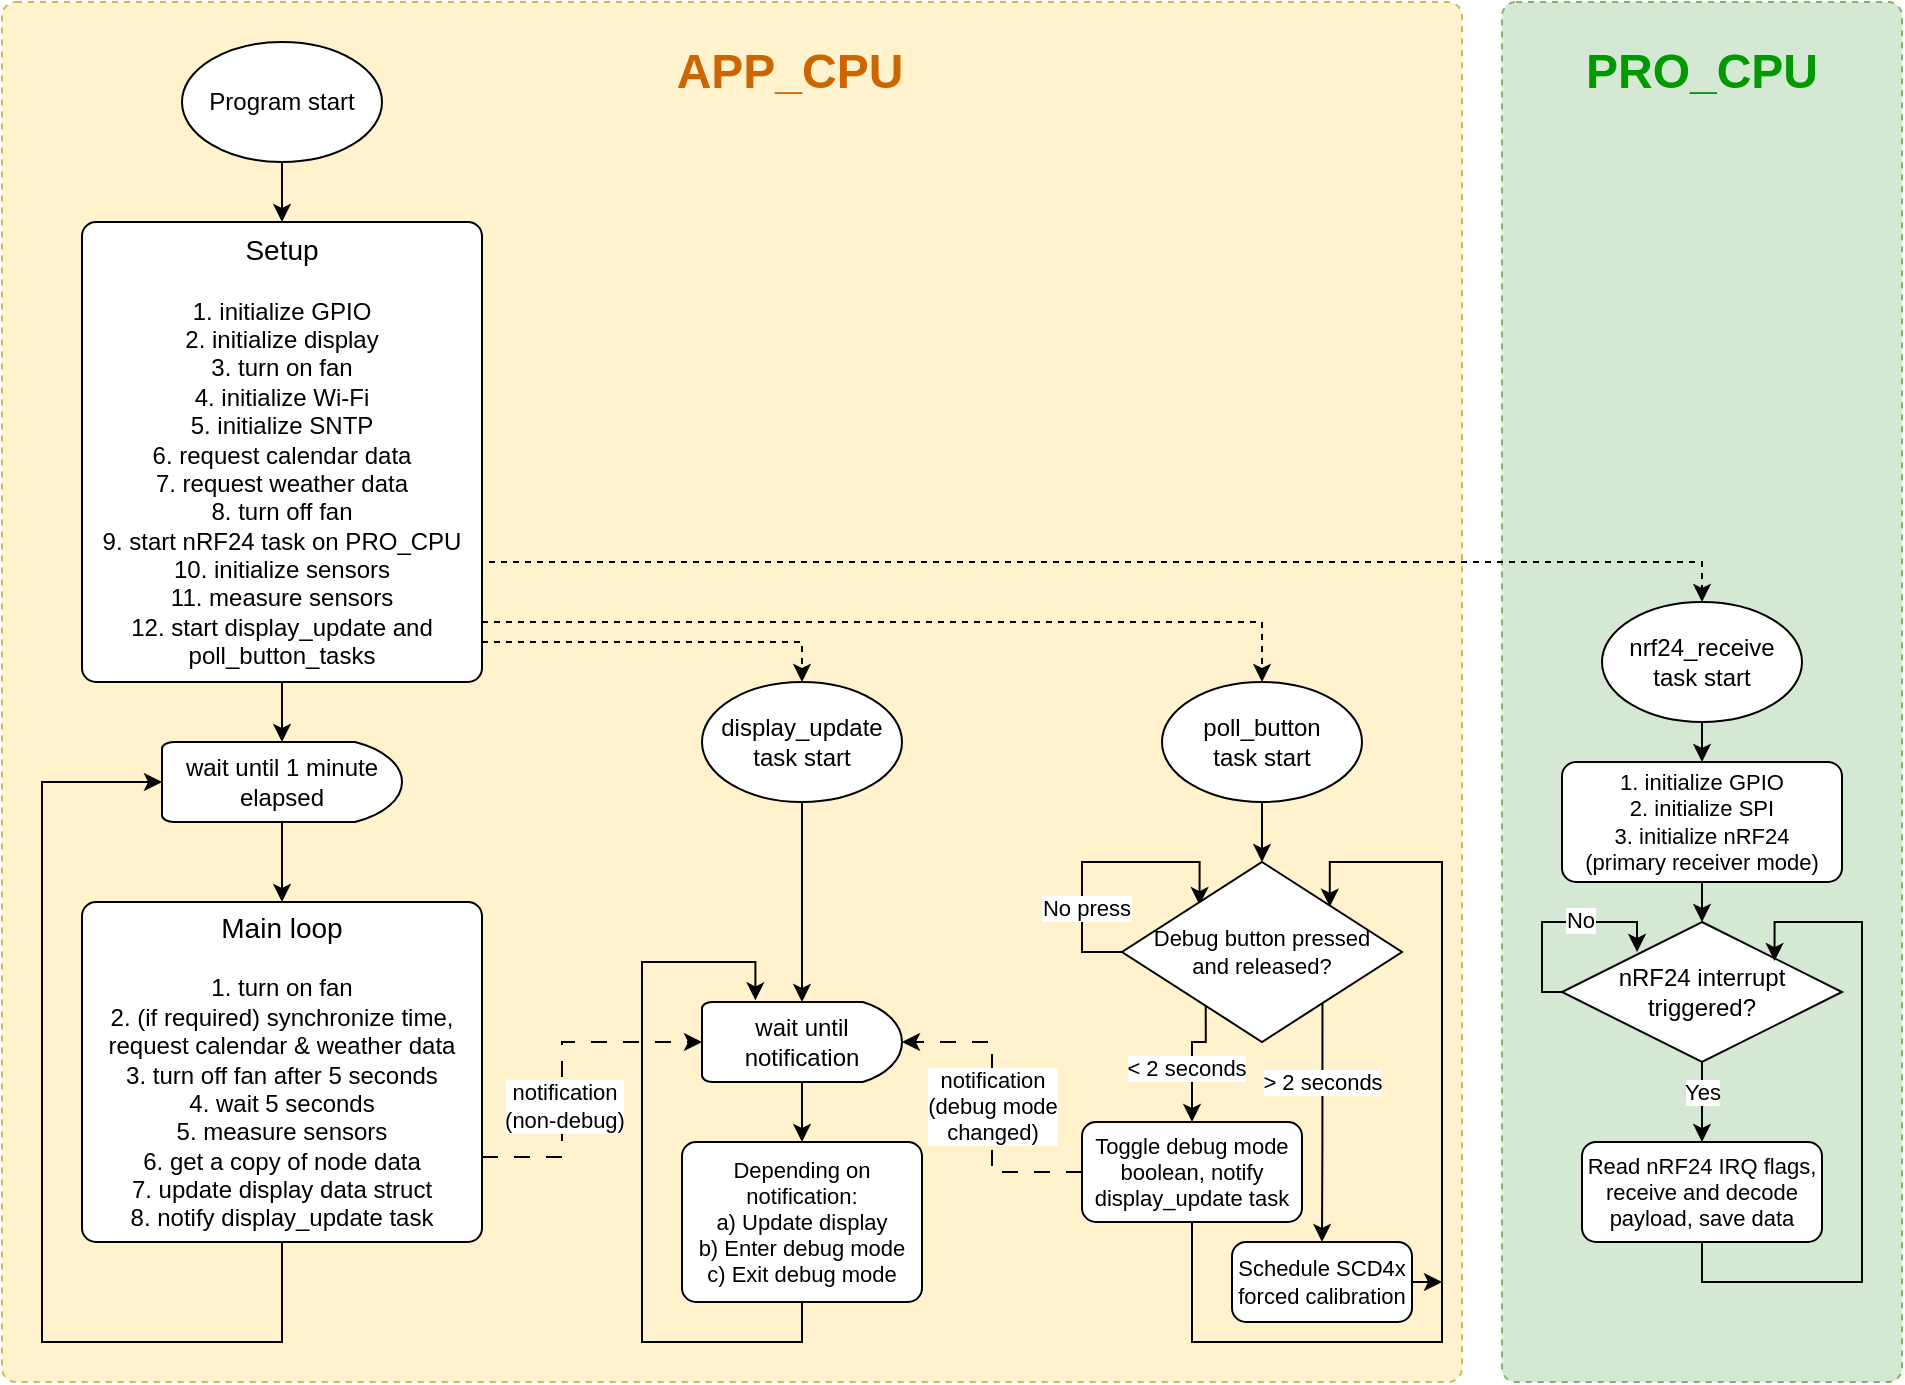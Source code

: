 <mxfile version="26.0.16">
  <diagram id="C5RBs43oDa-KdzZeNtuy" name="Page-1">
    <mxGraphModel dx="1510" dy="430" grid="1" gridSize="10" guides="1" tooltips="1" connect="1" arrows="1" fold="1" page="1" pageScale="1" pageWidth="827" pageHeight="1169" math="0" shadow="0">
      <root>
        <mxCell id="WIyWlLk6GJQsqaUBKTNV-0" />
        <mxCell id="WIyWlLk6GJQsqaUBKTNV-1" parent="WIyWlLk6GJQsqaUBKTNV-0" />
        <mxCell id="8JMaUqoVzFi5IFR0wav9-44" value="" style="rounded=1;whiteSpace=wrap;html=1;absoluteArcSize=1;arcSize=14;strokeWidth=1;dashed=1;fillColor=#d5e8d4;strokeColor=#82b366;" parent="WIyWlLk6GJQsqaUBKTNV-1" vertex="1">
          <mxGeometry x="740" y="140" width="200" height="690" as="geometry" />
        </mxCell>
        <mxCell id="8JMaUqoVzFi5IFR0wav9-42" value="" style="rounded=1;whiteSpace=wrap;html=1;absoluteArcSize=1;arcSize=14;strokeWidth=1;dashed=1;fillColor=#fff2cc;strokeColor=#d6b656;" parent="WIyWlLk6GJQsqaUBKTNV-1" vertex="1">
          <mxGeometry x="-10" y="140" width="730" height="690" as="geometry" />
        </mxCell>
        <mxCell id="8JMaUqoVzFi5IFR0wav9-2" value="" style="edgeStyle=orthogonalEdgeStyle;rounded=0;orthogonalLoop=1;jettySize=auto;html=1;entryX=0.5;entryY=0;entryDx=0;entryDy=0;exitX=0.5;exitY=1;exitDx=0;exitDy=0;exitPerimeter=0;" parent="WIyWlLk6GJQsqaUBKTNV-1" source="8JMaUqoVzFi5IFR0wav9-0" target="8JMaUqoVzFi5IFR0wav9-1" edge="1">
          <mxGeometry relative="1" as="geometry" />
        </mxCell>
        <mxCell id="8JMaUqoVzFi5IFR0wav9-0" value="Program start" style="strokeWidth=1;html=1;shape=mxgraph.flowchart.start_1;whiteSpace=wrap;" parent="WIyWlLk6GJQsqaUBKTNV-1" vertex="1">
          <mxGeometry x="80" y="160" width="100" height="60" as="geometry" />
        </mxCell>
        <mxCell id="8JMaUqoVzFi5IFR0wav9-4" value="" style="edgeStyle=orthogonalEdgeStyle;rounded=0;orthogonalLoop=1;jettySize=auto;html=1;exitX=1;exitY=0.75;exitDx=0;exitDy=0;dashed=1;entryX=0.5;entryY=0;entryDx=0;entryDy=0;entryPerimeter=0;" parent="WIyWlLk6GJQsqaUBKTNV-1" source="8JMaUqoVzFi5IFR0wav9-1" target="8JMaUqoVzFi5IFR0wav9-9" edge="1">
          <mxGeometry relative="1" as="geometry">
            <mxPoint x="680" y="480" as="targetPoint" />
            <Array as="points">
              <mxPoint x="840" y="420" />
            </Array>
          </mxGeometry>
        </mxCell>
        <mxCell id="8JMaUqoVzFi5IFR0wav9-11" value="" style="edgeStyle=orthogonalEdgeStyle;rounded=0;orthogonalLoop=1;jettySize=auto;html=1;entryX=0.5;entryY=0;entryDx=0;entryDy=0;entryPerimeter=0;" parent="WIyWlLk6GJQsqaUBKTNV-1" source="8JMaUqoVzFi5IFR0wav9-1" target="8JMaUqoVzFi5IFR0wav9-12" edge="1">
          <mxGeometry relative="1" as="geometry">
            <mxPoint x="130" y="560" as="targetPoint" />
          </mxGeometry>
        </mxCell>
        <mxCell id="8JMaUqoVzFi5IFR0wav9-1" value="&lt;div&gt;&lt;font style=&quot;font-size: 14px;&quot;&gt;Setup&lt;br&gt;&lt;/font&gt;&lt;br&gt;1. initialize GPIO&lt;/div&gt;&lt;div&gt;2. initialize display&lt;/div&gt;&lt;div&gt;3. turn on fan&lt;/div&gt;&lt;div&gt;4. initialize Wi-Fi&lt;/div&gt;&lt;div&gt;5. initialize SNTP&lt;/div&gt;&lt;div&gt;6. request calendar data&lt;/div&gt;&lt;div&gt;7. request weather data&lt;/div&gt;&lt;div&gt;8. turn off fan&lt;/div&gt;&lt;div&gt;9. start nRF24 task on PRO_CPU&lt;/div&gt;&lt;div&gt;10. initialize sensors&lt;/div&gt;&lt;div&gt;11. measure sensors&lt;br&gt;12. start display_update and poll_button_tasks&lt;/div&gt;" style="rounded=1;whiteSpace=wrap;html=1;absoluteArcSize=1;arcSize=14;strokeWidth=1;" parent="WIyWlLk6GJQsqaUBKTNV-1" vertex="1">
          <mxGeometry x="30" y="250" width="200" height="230" as="geometry" />
        </mxCell>
        <mxCell id="8JMaUqoVzFi5IFR0wav9-5" value="" style="edgeStyle=orthogonalEdgeStyle;rounded=0;orthogonalLoop=1;jettySize=auto;html=1;exitX=1;exitY=0.75;exitDx=0;exitDy=0;dashed=1;entryX=0.5;entryY=0;entryDx=0;entryDy=0;entryPerimeter=0;" parent="WIyWlLk6GJQsqaUBKTNV-1" target="8JMaUqoVzFi5IFR0wav9-8" edge="1">
          <mxGeometry relative="1" as="geometry">
            <mxPoint x="230" y="450" as="sourcePoint" />
            <mxPoint x="520" y="480" as="targetPoint" />
            <Array as="points">
              <mxPoint x="620" y="450" />
            </Array>
          </mxGeometry>
        </mxCell>
        <mxCell id="8JMaUqoVzFi5IFR0wav9-6" value="" style="edgeStyle=orthogonalEdgeStyle;rounded=0;orthogonalLoop=1;jettySize=auto;html=1;exitX=1;exitY=0.75;exitDx=0;exitDy=0;dashed=1;entryX=0.5;entryY=0;entryDx=0;entryDy=0;entryPerimeter=0;" parent="WIyWlLk6GJQsqaUBKTNV-1" target="8JMaUqoVzFi5IFR0wav9-7" edge="1">
          <mxGeometry relative="1" as="geometry">
            <mxPoint x="230" y="460" as="sourcePoint" />
            <mxPoint x="360" y="480" as="targetPoint" />
            <Array as="points">
              <mxPoint x="390" y="460" />
            </Array>
          </mxGeometry>
        </mxCell>
        <mxCell id="8JMaUqoVzFi5IFR0wav9-18" value="" style="edgeStyle=orthogonalEdgeStyle;rounded=0;orthogonalLoop=1;jettySize=auto;html=1;exitX=0.5;exitY=1;exitDx=0;exitDy=0;exitPerimeter=0;entryX=0.5;entryY=0;entryDx=0;entryDy=0;entryPerimeter=0;" parent="WIyWlLk6GJQsqaUBKTNV-1" source="8JMaUqoVzFi5IFR0wav9-7" target="8JMaUqoVzFi5IFR0wav9-25" edge="1">
          <mxGeometry relative="1" as="geometry">
            <mxPoint x="390" y="620" as="targetPoint" />
          </mxGeometry>
        </mxCell>
        <mxCell id="8JMaUqoVzFi5IFR0wav9-7" value="display_update task start" style="strokeWidth=1;html=1;shape=mxgraph.flowchart.start_1;whiteSpace=wrap;" parent="WIyWlLk6GJQsqaUBKTNV-1" vertex="1">
          <mxGeometry x="340" y="480" width="100" height="60" as="geometry" />
        </mxCell>
        <mxCell id="8JMaUqoVzFi5IFR0wav9-29" value="" style="edgeStyle=orthogonalEdgeStyle;rounded=0;orthogonalLoop=1;jettySize=auto;html=1;entryX=0.5;entryY=0;entryDx=0;entryDy=0;entryPerimeter=0;exitX=0.5;exitY=1;exitDx=0;exitDy=0;exitPerimeter=0;" parent="WIyWlLk6GJQsqaUBKTNV-1" source="8JMaUqoVzFi5IFR0wav9-8" target="8JMaUqoVzFi5IFR0wav9-28" edge="1">
          <mxGeometry relative="1" as="geometry" />
        </mxCell>
        <mxCell id="8JMaUqoVzFi5IFR0wav9-8" value="poll_button&lt;br&gt;task start" style="strokeWidth=1;html=1;shape=mxgraph.flowchart.start_1;whiteSpace=wrap;" parent="WIyWlLk6GJQsqaUBKTNV-1" vertex="1">
          <mxGeometry x="570" y="480" width="100" height="60" as="geometry" />
        </mxCell>
        <mxCell id="8JMaUqoVzFi5IFR0wav9-47" value="" style="edgeStyle=orthogonalEdgeStyle;rounded=0;orthogonalLoop=1;jettySize=auto;html=1;entryX=0.5;entryY=0;entryDx=0;entryDy=0;exitX=0.5;exitY=1;exitDx=0;exitDy=0;exitPerimeter=0;" parent="WIyWlLk6GJQsqaUBKTNV-1" source="8JMaUqoVzFi5IFR0wav9-9" target="8JMaUqoVzFi5IFR0wav9-46" edge="1">
          <mxGeometry relative="1" as="geometry" />
        </mxCell>
        <mxCell id="8JMaUqoVzFi5IFR0wav9-9" value="nrf24_receive&lt;br&gt;task start" style="strokeWidth=1;html=1;shape=mxgraph.flowchart.start_1;whiteSpace=wrap;" parent="WIyWlLk6GJQsqaUBKTNV-1" vertex="1">
          <mxGeometry x="790" y="440" width="100" height="60" as="geometry" />
        </mxCell>
        <mxCell id="8JMaUqoVzFi5IFR0wav9-14" value="" style="edgeStyle=orthogonalEdgeStyle;rounded=0;orthogonalLoop=1;jettySize=auto;html=1;entryX=0.5;entryY=0;entryDx=0;entryDy=0;exitX=0.5;exitY=1;exitDx=0;exitDy=0;exitPerimeter=0;" parent="WIyWlLk6GJQsqaUBKTNV-1" source="8JMaUqoVzFi5IFR0wav9-12" target="8JMaUqoVzFi5IFR0wav9-13" edge="1">
          <mxGeometry relative="1" as="geometry" />
        </mxCell>
        <mxCell id="8JMaUqoVzFi5IFR0wav9-12" value="wait until 1 minute elapsed" style="strokeWidth=1;html=1;shape=mxgraph.flowchart.delay;whiteSpace=wrap;" parent="WIyWlLk6GJQsqaUBKTNV-1" vertex="1">
          <mxGeometry x="70" y="510" width="120" height="40" as="geometry" />
        </mxCell>
        <mxCell id="8JMaUqoVzFi5IFR0wav9-16" value="" style="edgeStyle=orthogonalEdgeStyle;rounded=0;orthogonalLoop=1;jettySize=auto;html=1;exitX=0.5;exitY=1;exitDx=0;exitDy=0;entryX=0;entryY=0.5;entryDx=0;entryDy=0;entryPerimeter=0;" parent="WIyWlLk6GJQsqaUBKTNV-1" source="8JMaUqoVzFi5IFR0wav9-13" target="8JMaUqoVzFi5IFR0wav9-12" edge="1">
          <mxGeometry relative="1" as="geometry">
            <mxPoint x="180" y="870" as="targetPoint" />
            <Array as="points">
              <mxPoint x="130" y="810" />
              <mxPoint x="10" y="810" />
              <mxPoint x="10" y="530" />
            </Array>
          </mxGeometry>
        </mxCell>
        <mxCell id="8JMaUqoVzFi5IFR0wav9-20" value="" style="edgeStyle=orthogonalEdgeStyle;rounded=0;orthogonalLoop=1;jettySize=auto;html=1;dashed=1;dashPattern=8 8;entryX=0;entryY=0.5;entryDx=0;entryDy=0;entryPerimeter=0;exitX=1;exitY=0.75;exitDx=0;exitDy=0;" parent="WIyWlLk6GJQsqaUBKTNV-1" source="8JMaUqoVzFi5IFR0wav9-13" target="8JMaUqoVzFi5IFR0wav9-25" edge="1">
          <mxGeometry relative="1" as="geometry">
            <mxPoint x="330" y="690" as="targetPoint" />
            <Array as="points">
              <mxPoint x="270" y="718" />
              <mxPoint x="270" y="660" />
            </Array>
          </mxGeometry>
        </mxCell>
        <mxCell id="8JMaUqoVzFi5IFR0wav9-22" value="notification&lt;br&gt;(non-debug)" style="edgeLabel;html=1;align=center;verticalAlign=middle;resizable=0;points=[];" parent="8JMaUqoVzFi5IFR0wav9-20" vertex="1" connectable="0">
          <mxGeometry x="0.17" y="-3" relative="1" as="geometry">
            <mxPoint y="29" as="offset" />
          </mxGeometry>
        </mxCell>
        <mxCell id="8JMaUqoVzFi5IFR0wav9-13" value="&lt;div&gt;&lt;font style=&quot;font-size: 14px;&quot;&gt;Main loop&lt;/font&gt;&lt;br&gt;&lt;br&gt;1. turn on fan&lt;/div&gt;&lt;div&gt;2. (if required) synchronize time, request calendar &amp;amp; weather data&lt;br&gt;3. turn off fan after 5 seconds&lt;/div&gt;&lt;div&gt;4. wait 5 seconds&lt;/div&gt;&lt;div&gt;5. measure sensors&lt;/div&gt;&lt;div&gt;6. get a copy of node data&lt;/div&gt;&lt;div&gt;7. update display data struct&lt;/div&gt;&lt;div&gt;8. notify display_update task&lt;/div&gt;" style="rounded=1;whiteSpace=wrap;html=1;absoluteArcSize=1;arcSize=14;strokeWidth=1;" parent="WIyWlLk6GJQsqaUBKTNV-1" vertex="1">
          <mxGeometry x="30" y="590" width="200" height="170" as="geometry" />
        </mxCell>
        <mxCell id="8JMaUqoVzFi5IFR0wav9-27" value="" style="edgeStyle=orthogonalEdgeStyle;rounded=0;orthogonalLoop=1;jettySize=auto;html=1;exitX=0.5;exitY=1;exitDx=0;exitDy=0;exitPerimeter=0;entryX=0.5;entryY=0;entryDx=0;entryDy=0;" parent="WIyWlLk6GJQsqaUBKTNV-1" source="8JMaUqoVzFi5IFR0wav9-25" target="8JMaUqoVzFi5IFR0wav9-39" edge="1">
          <mxGeometry relative="1" as="geometry">
            <mxPoint x="390" y="720" as="targetPoint" />
          </mxGeometry>
        </mxCell>
        <mxCell id="8JMaUqoVzFi5IFR0wav9-25" value="wait until notification" style="strokeWidth=1;html=1;shape=mxgraph.flowchart.delay;whiteSpace=wrap;" parent="WIyWlLk6GJQsqaUBKTNV-1" vertex="1">
          <mxGeometry x="340" y="640" width="100" height="40" as="geometry" />
        </mxCell>
        <mxCell id="8JMaUqoVzFi5IFR0wav9-30" value="" style="edgeStyle=orthogonalEdgeStyle;rounded=0;orthogonalLoop=1;jettySize=auto;html=1;exitX=0;exitY=0.5;exitDx=0;exitDy=0;exitPerimeter=0;entryX=0.277;entryY=0.239;entryDx=0;entryDy=0;entryPerimeter=0;" parent="WIyWlLk6GJQsqaUBKTNV-1" source="8JMaUqoVzFi5IFR0wav9-28" target="8JMaUqoVzFi5IFR0wav9-28" edge="1">
          <mxGeometry relative="1" as="geometry">
            <mxPoint x="590" y="560" as="targetPoint" />
            <Array as="points">
              <mxPoint x="530" y="615" />
              <mxPoint x="530" y="570" />
              <mxPoint x="589" y="570" />
            </Array>
          </mxGeometry>
        </mxCell>
        <mxCell id="8JMaUqoVzFi5IFR0wav9-31" value="No press" style="edgeLabel;html=1;align=center;verticalAlign=middle;resizable=0;points=[];" parent="8JMaUqoVzFi5IFR0wav9-30" vertex="1" connectable="0">
          <mxGeometry x="-0.176" y="-2" relative="1" as="geometry">
            <mxPoint y="18" as="offset" />
          </mxGeometry>
        </mxCell>
        <mxCell id="8JMaUqoVzFi5IFR0wav9-33" value="" style="edgeStyle=orthogonalEdgeStyle;rounded=0;orthogonalLoop=1;jettySize=auto;html=1;entryX=0.5;entryY=0;entryDx=0;entryDy=0;exitX=0.299;exitY=0.789;exitDx=0;exitDy=0;exitPerimeter=0;" parent="WIyWlLk6GJQsqaUBKTNV-1" source="8JMaUqoVzFi5IFR0wav9-28" target="8JMaUqoVzFi5IFR0wav9-35" edge="1">
          <mxGeometry relative="1" as="geometry">
            <mxPoint x="620" y="720" as="targetPoint" />
            <Array as="points">
              <mxPoint x="592" y="660" />
              <mxPoint x="585" y="660" />
            </Array>
          </mxGeometry>
        </mxCell>
        <mxCell id="8JMaUqoVzFi5IFR0wav9-34" value="&amp;lt; 2 seconds" style="edgeLabel;html=1;align=center;verticalAlign=middle;resizable=0;points=[];" parent="8JMaUqoVzFi5IFR0wav9-33" vertex="1" connectable="0">
          <mxGeometry x="-0.217" y="2" relative="1" as="geometry">
            <mxPoint x="-5" y="13" as="offset" />
          </mxGeometry>
        </mxCell>
        <mxCell id="QdBI7MLHogTZG8_jo3yO-1" value="" style="edgeStyle=orthogonalEdgeStyle;rounded=0;orthogonalLoop=1;jettySize=auto;html=1;exitX=0.716;exitY=0.78;exitDx=0;exitDy=0;exitPerimeter=0;entryX=0.5;entryY=0;entryDx=0;entryDy=0;" edge="1" parent="WIyWlLk6GJQsqaUBKTNV-1" source="8JMaUqoVzFi5IFR0wav9-28" target="QdBI7MLHogTZG8_jo3yO-0">
          <mxGeometry relative="1" as="geometry">
            <Array as="points" />
          </mxGeometry>
        </mxCell>
        <mxCell id="QdBI7MLHogTZG8_jo3yO-2" value="&amp;gt; 2 seconds" style="edgeLabel;html=1;align=center;verticalAlign=middle;resizable=0;points=[];" vertex="1" connectable="0" parent="QdBI7MLHogTZG8_jo3yO-1">
          <mxGeometry x="-0.34" relative="1" as="geometry">
            <mxPoint as="offset" />
          </mxGeometry>
        </mxCell>
        <mxCell id="8JMaUqoVzFi5IFR0wav9-28" value="Debug button pressed&lt;br&gt;and released?" style="strokeWidth=1;html=1;shape=mxgraph.flowchart.decision;whiteSpace=wrap;fontSize=11;" parent="WIyWlLk6GJQsqaUBKTNV-1" vertex="1">
          <mxGeometry x="550" y="570" width="140" height="90" as="geometry" />
        </mxCell>
        <mxCell id="8JMaUqoVzFi5IFR0wav9-37" value="" style="edgeStyle=orthogonalEdgeStyle;rounded=0;orthogonalLoop=1;jettySize=auto;html=1;entryX=1;entryY=0.5;entryDx=0;entryDy=0;entryPerimeter=0;dashed=1;dashPattern=8 8;" parent="WIyWlLk6GJQsqaUBKTNV-1" source="8JMaUqoVzFi5IFR0wav9-35" target="8JMaUqoVzFi5IFR0wav9-25" edge="1">
          <mxGeometry relative="1" as="geometry">
            <mxPoint x="480" y="725" as="targetPoint" />
          </mxGeometry>
        </mxCell>
        <mxCell id="8JMaUqoVzFi5IFR0wav9-38" value="notification&lt;br&gt;(debug mode&lt;br&gt;changed)" style="edgeLabel;html=1;align=center;verticalAlign=middle;resizable=0;points=[];" parent="8JMaUqoVzFi5IFR0wav9-37" vertex="1" connectable="0">
          <mxGeometry x="0.012" relative="1" as="geometry">
            <mxPoint as="offset" />
          </mxGeometry>
        </mxCell>
        <mxCell id="8JMaUqoVzFi5IFR0wav9-59" value="" style="edgeStyle=orthogonalEdgeStyle;rounded=0;orthogonalLoop=1;jettySize=auto;html=1;exitX=0.5;exitY=1;exitDx=0;exitDy=0;entryX=0.742;entryY=0.248;entryDx=0;entryDy=0;entryPerimeter=0;" parent="WIyWlLk6GJQsqaUBKTNV-1" source="8JMaUqoVzFi5IFR0wav9-35" target="8JMaUqoVzFi5IFR0wav9-28" edge="1">
          <mxGeometry relative="1" as="geometry">
            <mxPoint x="620" y="790" as="targetPoint" />
            <Array as="points">
              <mxPoint x="585" y="810" />
              <mxPoint x="710" y="810" />
              <mxPoint x="710" y="570" />
              <mxPoint x="654" y="570" />
            </Array>
          </mxGeometry>
        </mxCell>
        <mxCell id="8JMaUqoVzFi5IFR0wav9-35" value="Toggle debug mode boolean, notify display_update task" style="rounded=1;whiteSpace=wrap;html=1;absoluteArcSize=1;arcSize=14;strokeWidth=1;fontSize=11;" parent="WIyWlLk6GJQsqaUBKTNV-1" vertex="1">
          <mxGeometry x="530" y="700" width="110" height="50" as="geometry" />
        </mxCell>
        <mxCell id="8JMaUqoVzFi5IFR0wav9-41" value="" style="edgeStyle=orthogonalEdgeStyle;rounded=0;orthogonalLoop=1;jettySize=auto;html=1;exitX=0.5;exitY=1;exitDx=0;exitDy=0;entryX=0.267;entryY=-0.021;entryDx=0;entryDy=0;entryPerimeter=0;" parent="WIyWlLk6GJQsqaUBKTNV-1" source="8JMaUqoVzFi5IFR0wav9-39" target="8JMaUqoVzFi5IFR0wav9-25" edge="1">
          <mxGeometry relative="1" as="geometry">
            <mxPoint x="390" y="870" as="targetPoint" />
            <Array as="points">
              <mxPoint x="390" y="810" />
              <mxPoint x="310" y="810" />
              <mxPoint x="310" y="620" />
              <mxPoint x="367" y="620" />
            </Array>
          </mxGeometry>
        </mxCell>
        <mxCell id="8JMaUqoVzFi5IFR0wav9-39" value="Depending on notification:&lt;br&gt;a) Update display&lt;br&gt;b) Enter debug mode&lt;br&gt;c) Exit debug mode" style="rounded=1;whiteSpace=wrap;html=1;absoluteArcSize=1;arcSize=14;strokeWidth=1;fontSize=11;" parent="WIyWlLk6GJQsqaUBKTNV-1" vertex="1">
          <mxGeometry x="330" y="710" width="120" height="80" as="geometry" />
        </mxCell>
        <mxCell id="8JMaUqoVzFi5IFR0wav9-43" value="&lt;b&gt;&lt;font style=&quot;font-size: 24px; color: rgb(204, 102, 0);&quot;&gt;APP_CPU&lt;/font&gt;&lt;/b&gt;" style="text;html=1;align=center;verticalAlign=middle;whiteSpace=wrap;rounded=0;" parent="WIyWlLk6GJQsqaUBKTNV-1" vertex="1">
          <mxGeometry x="354" y="160" width="60" height="30" as="geometry" />
        </mxCell>
        <mxCell id="8JMaUqoVzFi5IFR0wav9-45" value="&lt;font style=&quot;font-size: 24px;&quot;&gt;&lt;b&gt;PRO_CPU&lt;/b&gt;&lt;/font&gt;" style="text;html=1;align=center;verticalAlign=middle;whiteSpace=wrap;rounded=0;fontColor=#009900;" parent="WIyWlLk6GJQsqaUBKTNV-1" vertex="1">
          <mxGeometry x="740" y="160" width="200" height="30" as="geometry" />
        </mxCell>
        <mxCell id="8JMaUqoVzFi5IFR0wav9-49" value="" style="edgeStyle=orthogonalEdgeStyle;rounded=0;orthogonalLoop=1;jettySize=auto;html=1;entryX=0.5;entryY=0;entryDx=0;entryDy=0;exitX=0.5;exitY=1;exitDx=0;exitDy=0;entryPerimeter=0;" parent="WIyWlLk6GJQsqaUBKTNV-1" source="8JMaUqoVzFi5IFR0wav9-46" target="8JMaUqoVzFi5IFR0wav9-50" edge="1">
          <mxGeometry relative="1" as="geometry">
            <mxPoint x="840" y="660" as="targetPoint" />
          </mxGeometry>
        </mxCell>
        <mxCell id="8JMaUqoVzFi5IFR0wav9-46" value="&lt;div&gt;1. initialize GPIO&lt;/div&gt;&lt;div&gt;2. initialize SPI&lt;br&gt;3. initialize nRF24&lt;/div&gt;(primary receiver mode)" style="rounded=1;whiteSpace=wrap;html=1;absoluteArcSize=1;arcSize=14;strokeWidth=1;fontSize=11;" parent="WIyWlLk6GJQsqaUBKTNV-1" vertex="1">
          <mxGeometry x="770" y="520" width="140" height="60" as="geometry" />
        </mxCell>
        <mxCell id="8JMaUqoVzFi5IFR0wav9-51" value="" style="edgeStyle=orthogonalEdgeStyle;rounded=0;orthogonalLoop=1;jettySize=auto;html=1;entryX=0.268;entryY=0.214;entryDx=0;entryDy=0;entryPerimeter=0;exitX=0;exitY=0.5;exitDx=0;exitDy=0;exitPerimeter=0;" parent="WIyWlLk6GJQsqaUBKTNV-1" source="8JMaUqoVzFi5IFR0wav9-50" target="8JMaUqoVzFi5IFR0wav9-50" edge="1">
          <mxGeometry relative="1" as="geometry">
            <Array as="points">
              <mxPoint x="760" y="635" />
              <mxPoint x="760" y="600" />
              <mxPoint x="808" y="600" />
            </Array>
          </mxGeometry>
        </mxCell>
        <mxCell id="8JMaUqoVzFi5IFR0wav9-52" value="No" style="edgeLabel;html=1;align=center;verticalAlign=middle;resizable=0;points=[];" parent="8JMaUqoVzFi5IFR0wav9-51" vertex="1" connectable="0">
          <mxGeometry x="0.189" y="1" relative="1" as="geometry">
            <mxPoint as="offset" />
          </mxGeometry>
        </mxCell>
        <mxCell id="8JMaUqoVzFi5IFR0wav9-55" value="" style="edgeStyle=orthogonalEdgeStyle;rounded=0;orthogonalLoop=1;jettySize=auto;html=1;entryX=0.5;entryY=0;entryDx=0;entryDy=0;" parent="WIyWlLk6GJQsqaUBKTNV-1" source="8JMaUqoVzFi5IFR0wav9-50" target="8JMaUqoVzFi5IFR0wav9-57" edge="1">
          <mxGeometry relative="1" as="geometry">
            <mxPoint x="840" y="700" as="targetPoint" />
          </mxGeometry>
        </mxCell>
        <mxCell id="8JMaUqoVzFi5IFR0wav9-56" value="Yes" style="edgeLabel;html=1;align=center;verticalAlign=middle;resizable=0;points=[];" parent="8JMaUqoVzFi5IFR0wav9-55" vertex="1" connectable="0">
          <mxGeometry x="-0.086" relative="1" as="geometry">
            <mxPoint y="-4" as="offset" />
          </mxGeometry>
        </mxCell>
        <mxCell id="8JMaUqoVzFi5IFR0wav9-50" value="nRF24 interrupt triggered?" style="strokeWidth=1;html=1;shape=mxgraph.flowchart.decision;whiteSpace=wrap;" parent="WIyWlLk6GJQsqaUBKTNV-1" vertex="1">
          <mxGeometry x="770" y="600" width="140" height="70" as="geometry" />
        </mxCell>
        <mxCell id="8JMaUqoVzFi5IFR0wav9-61" value="" style="edgeStyle=orthogonalEdgeStyle;rounded=0;orthogonalLoop=1;jettySize=auto;html=1;exitX=0.5;exitY=1;exitDx=0;exitDy=0;entryX=0.759;entryY=0.279;entryDx=0;entryDy=0;entryPerimeter=0;" parent="WIyWlLk6GJQsqaUBKTNV-1" source="8JMaUqoVzFi5IFR0wav9-57" target="8JMaUqoVzFi5IFR0wav9-50" edge="1">
          <mxGeometry relative="1" as="geometry">
            <mxPoint x="840" y="835" as="targetPoint" />
            <Array as="points">
              <mxPoint x="840" y="780" />
              <mxPoint x="920" y="780" />
              <mxPoint x="920" y="600" />
              <mxPoint x="876" y="600" />
            </Array>
          </mxGeometry>
        </mxCell>
        <mxCell id="8JMaUqoVzFi5IFR0wav9-57" value="Read nRF24 IRQ flags, receive and decode payload, save data" style="rounded=1;whiteSpace=wrap;html=1;absoluteArcSize=1;arcSize=14;strokeWidth=1;fontSize=11;" parent="WIyWlLk6GJQsqaUBKTNV-1" vertex="1">
          <mxGeometry x="780" y="710" width="120" height="50" as="geometry" />
        </mxCell>
        <mxCell id="QdBI7MLHogTZG8_jo3yO-3" value="" style="edgeStyle=orthogonalEdgeStyle;rounded=0;orthogonalLoop=1;jettySize=auto;html=1;" edge="1" parent="WIyWlLk6GJQsqaUBKTNV-1" source="QdBI7MLHogTZG8_jo3yO-0">
          <mxGeometry relative="1" as="geometry">
            <mxPoint x="710" y="780" as="targetPoint" />
            <Array as="points">
              <mxPoint x="710" y="780" />
            </Array>
          </mxGeometry>
        </mxCell>
        <mxCell id="QdBI7MLHogTZG8_jo3yO-0" value="Schedule SCD4x&lt;br&gt;forced calibration" style="rounded=1;whiteSpace=wrap;html=1;absoluteArcSize=1;arcSize=14;strokeWidth=1;fontSize=11;" vertex="1" parent="WIyWlLk6GJQsqaUBKTNV-1">
          <mxGeometry x="605" y="760" width="90" height="40" as="geometry" />
        </mxCell>
      </root>
    </mxGraphModel>
  </diagram>
</mxfile>
